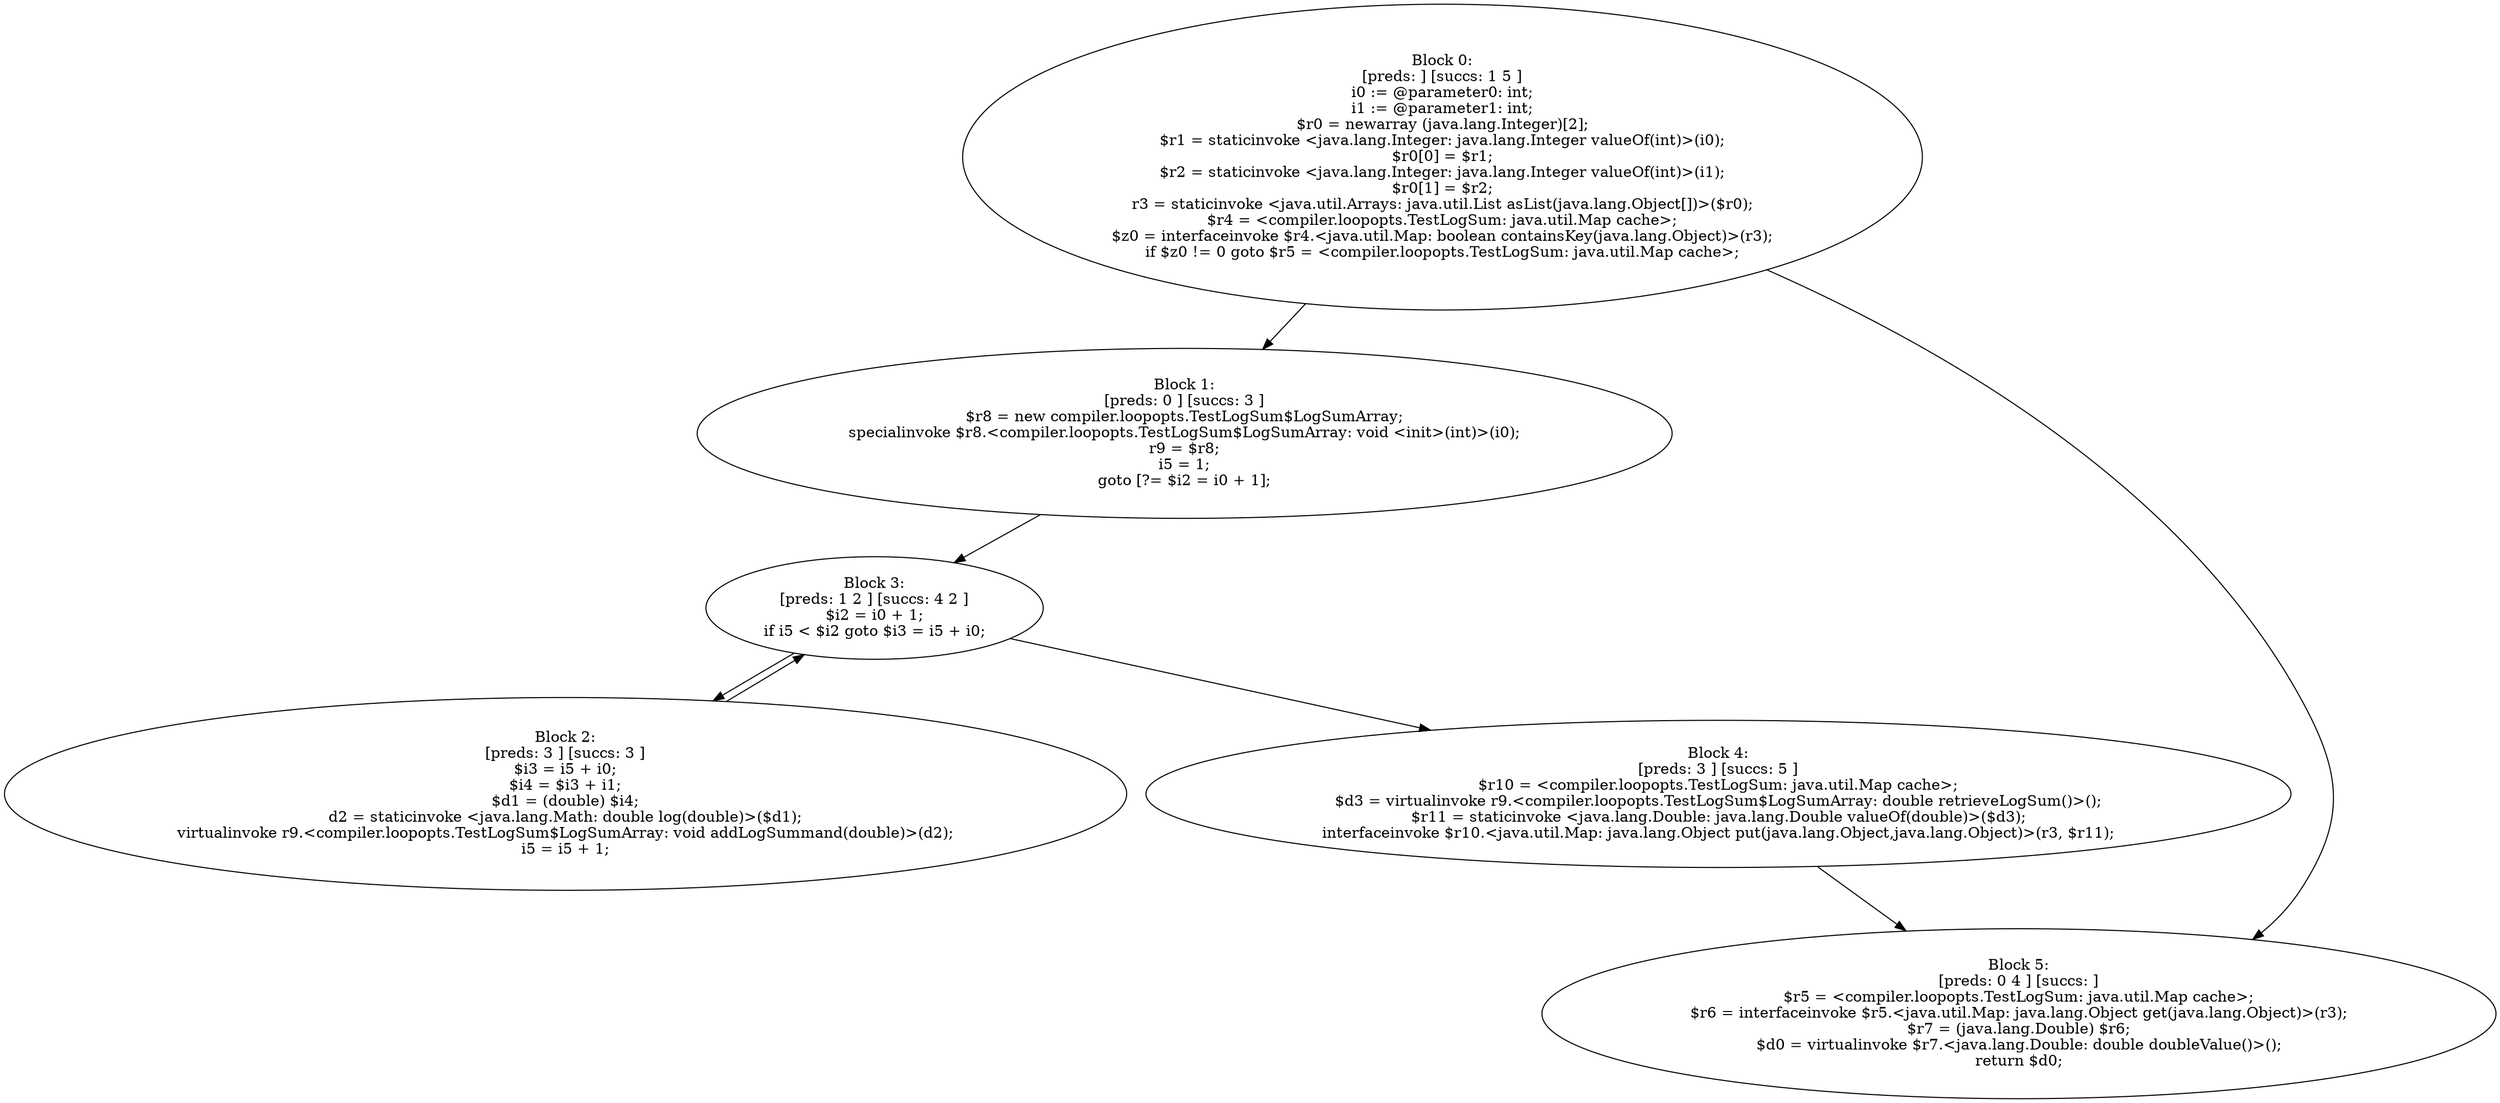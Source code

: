 digraph "unitGraph" {
    "Block 0:
[preds: ] [succs: 1 5 ]
i0 := @parameter0: int;
i1 := @parameter1: int;
$r0 = newarray (java.lang.Integer)[2];
$r1 = staticinvoke <java.lang.Integer: java.lang.Integer valueOf(int)>(i0);
$r0[0] = $r1;
$r2 = staticinvoke <java.lang.Integer: java.lang.Integer valueOf(int)>(i1);
$r0[1] = $r2;
r3 = staticinvoke <java.util.Arrays: java.util.List asList(java.lang.Object[])>($r0);
$r4 = <compiler.loopopts.TestLogSum: java.util.Map cache>;
$z0 = interfaceinvoke $r4.<java.util.Map: boolean containsKey(java.lang.Object)>(r3);
if $z0 != 0 goto $r5 = <compiler.loopopts.TestLogSum: java.util.Map cache>;
"
    "Block 1:
[preds: 0 ] [succs: 3 ]
$r8 = new compiler.loopopts.TestLogSum$LogSumArray;
specialinvoke $r8.<compiler.loopopts.TestLogSum$LogSumArray: void <init>(int)>(i0);
r9 = $r8;
i5 = 1;
goto [?= $i2 = i0 + 1];
"
    "Block 2:
[preds: 3 ] [succs: 3 ]
$i3 = i5 + i0;
$i4 = $i3 + i1;
$d1 = (double) $i4;
d2 = staticinvoke <java.lang.Math: double log(double)>($d1);
virtualinvoke r9.<compiler.loopopts.TestLogSum$LogSumArray: void addLogSummand(double)>(d2);
i5 = i5 + 1;
"
    "Block 3:
[preds: 1 2 ] [succs: 4 2 ]
$i2 = i0 + 1;
if i5 < $i2 goto $i3 = i5 + i0;
"
    "Block 4:
[preds: 3 ] [succs: 5 ]
$r10 = <compiler.loopopts.TestLogSum: java.util.Map cache>;
$d3 = virtualinvoke r9.<compiler.loopopts.TestLogSum$LogSumArray: double retrieveLogSum()>();
$r11 = staticinvoke <java.lang.Double: java.lang.Double valueOf(double)>($d3);
interfaceinvoke $r10.<java.util.Map: java.lang.Object put(java.lang.Object,java.lang.Object)>(r3, $r11);
"
    "Block 5:
[preds: 0 4 ] [succs: ]
$r5 = <compiler.loopopts.TestLogSum: java.util.Map cache>;
$r6 = interfaceinvoke $r5.<java.util.Map: java.lang.Object get(java.lang.Object)>(r3);
$r7 = (java.lang.Double) $r6;
$d0 = virtualinvoke $r7.<java.lang.Double: double doubleValue()>();
return $d0;
"
    "Block 0:
[preds: ] [succs: 1 5 ]
i0 := @parameter0: int;
i1 := @parameter1: int;
$r0 = newarray (java.lang.Integer)[2];
$r1 = staticinvoke <java.lang.Integer: java.lang.Integer valueOf(int)>(i0);
$r0[0] = $r1;
$r2 = staticinvoke <java.lang.Integer: java.lang.Integer valueOf(int)>(i1);
$r0[1] = $r2;
r3 = staticinvoke <java.util.Arrays: java.util.List asList(java.lang.Object[])>($r0);
$r4 = <compiler.loopopts.TestLogSum: java.util.Map cache>;
$z0 = interfaceinvoke $r4.<java.util.Map: boolean containsKey(java.lang.Object)>(r3);
if $z0 != 0 goto $r5 = <compiler.loopopts.TestLogSum: java.util.Map cache>;
"->"Block 1:
[preds: 0 ] [succs: 3 ]
$r8 = new compiler.loopopts.TestLogSum$LogSumArray;
specialinvoke $r8.<compiler.loopopts.TestLogSum$LogSumArray: void <init>(int)>(i0);
r9 = $r8;
i5 = 1;
goto [?= $i2 = i0 + 1];
";
    "Block 0:
[preds: ] [succs: 1 5 ]
i0 := @parameter0: int;
i1 := @parameter1: int;
$r0 = newarray (java.lang.Integer)[2];
$r1 = staticinvoke <java.lang.Integer: java.lang.Integer valueOf(int)>(i0);
$r0[0] = $r1;
$r2 = staticinvoke <java.lang.Integer: java.lang.Integer valueOf(int)>(i1);
$r0[1] = $r2;
r3 = staticinvoke <java.util.Arrays: java.util.List asList(java.lang.Object[])>($r0);
$r4 = <compiler.loopopts.TestLogSum: java.util.Map cache>;
$z0 = interfaceinvoke $r4.<java.util.Map: boolean containsKey(java.lang.Object)>(r3);
if $z0 != 0 goto $r5 = <compiler.loopopts.TestLogSum: java.util.Map cache>;
"->"Block 5:
[preds: 0 4 ] [succs: ]
$r5 = <compiler.loopopts.TestLogSum: java.util.Map cache>;
$r6 = interfaceinvoke $r5.<java.util.Map: java.lang.Object get(java.lang.Object)>(r3);
$r7 = (java.lang.Double) $r6;
$d0 = virtualinvoke $r7.<java.lang.Double: double doubleValue()>();
return $d0;
";
    "Block 1:
[preds: 0 ] [succs: 3 ]
$r8 = new compiler.loopopts.TestLogSum$LogSumArray;
specialinvoke $r8.<compiler.loopopts.TestLogSum$LogSumArray: void <init>(int)>(i0);
r9 = $r8;
i5 = 1;
goto [?= $i2 = i0 + 1];
"->"Block 3:
[preds: 1 2 ] [succs: 4 2 ]
$i2 = i0 + 1;
if i5 < $i2 goto $i3 = i5 + i0;
";
    "Block 2:
[preds: 3 ] [succs: 3 ]
$i3 = i5 + i0;
$i4 = $i3 + i1;
$d1 = (double) $i4;
d2 = staticinvoke <java.lang.Math: double log(double)>($d1);
virtualinvoke r9.<compiler.loopopts.TestLogSum$LogSumArray: void addLogSummand(double)>(d2);
i5 = i5 + 1;
"->"Block 3:
[preds: 1 2 ] [succs: 4 2 ]
$i2 = i0 + 1;
if i5 < $i2 goto $i3 = i5 + i0;
";
    "Block 3:
[preds: 1 2 ] [succs: 4 2 ]
$i2 = i0 + 1;
if i5 < $i2 goto $i3 = i5 + i0;
"->"Block 4:
[preds: 3 ] [succs: 5 ]
$r10 = <compiler.loopopts.TestLogSum: java.util.Map cache>;
$d3 = virtualinvoke r9.<compiler.loopopts.TestLogSum$LogSumArray: double retrieveLogSum()>();
$r11 = staticinvoke <java.lang.Double: java.lang.Double valueOf(double)>($d3);
interfaceinvoke $r10.<java.util.Map: java.lang.Object put(java.lang.Object,java.lang.Object)>(r3, $r11);
";
    "Block 3:
[preds: 1 2 ] [succs: 4 2 ]
$i2 = i0 + 1;
if i5 < $i2 goto $i3 = i5 + i0;
"->"Block 2:
[preds: 3 ] [succs: 3 ]
$i3 = i5 + i0;
$i4 = $i3 + i1;
$d1 = (double) $i4;
d2 = staticinvoke <java.lang.Math: double log(double)>($d1);
virtualinvoke r9.<compiler.loopopts.TestLogSum$LogSumArray: void addLogSummand(double)>(d2);
i5 = i5 + 1;
";
    "Block 4:
[preds: 3 ] [succs: 5 ]
$r10 = <compiler.loopopts.TestLogSum: java.util.Map cache>;
$d3 = virtualinvoke r9.<compiler.loopopts.TestLogSum$LogSumArray: double retrieveLogSum()>();
$r11 = staticinvoke <java.lang.Double: java.lang.Double valueOf(double)>($d3);
interfaceinvoke $r10.<java.util.Map: java.lang.Object put(java.lang.Object,java.lang.Object)>(r3, $r11);
"->"Block 5:
[preds: 0 4 ] [succs: ]
$r5 = <compiler.loopopts.TestLogSum: java.util.Map cache>;
$r6 = interfaceinvoke $r5.<java.util.Map: java.lang.Object get(java.lang.Object)>(r3);
$r7 = (java.lang.Double) $r6;
$d0 = virtualinvoke $r7.<java.lang.Double: double doubleValue()>();
return $d0;
";
}
